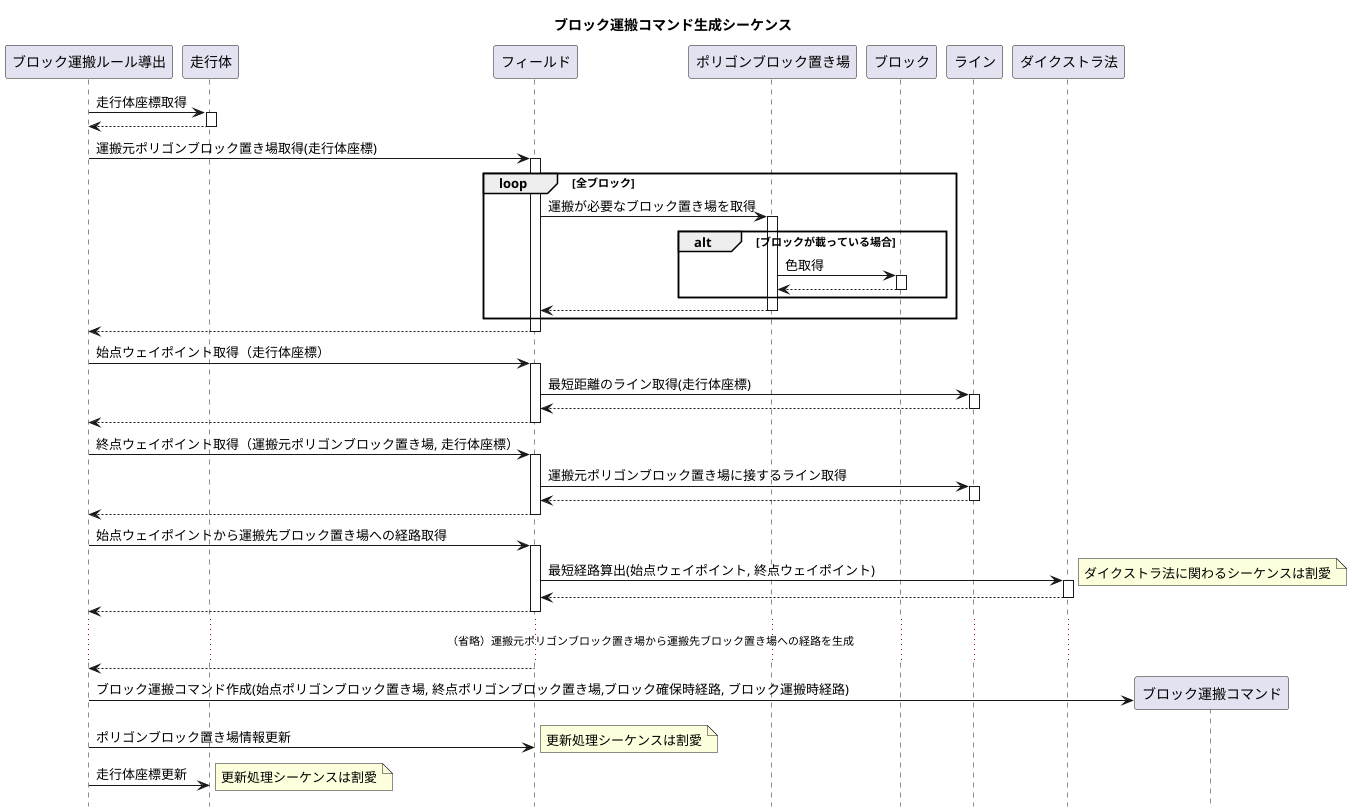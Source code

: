 @startuml
title ブロック運搬コマンド生成シーケンス
hide footbox


ブロック運搬ルール導出 -> 走行体 : 走行体座標取得
	activate 走行体
	ブロック運搬ルール導出 <-- 走行体
	deactivate 走行体

ブロック運搬ルール導出 -> フィールド : 運搬元ポリゴンブロック置き場取得(走行体座標)　
	activate フィールド
	loop 全ブロック
	フィールド -> ポリゴンブロック置き場 : 運搬が必要なブロック置き場を取得
		activate ポリゴンブロック置き場
		alt ブロックが載っている場合
		ポリゴンブロック置き場 -> ブロック : 色取得
			activate ブロック
			ポリゴンブロック置き場 <-- ブロック
			deactivate ブロック
		end
		フィールド <-- ポリゴンブロック置き場 
		deactivate ポリゴンブロック置き場
	end
ブロック運搬ルール導出  <-- フィールド 
deactivate フィールド

ブロック運搬ルール導出 -> フィールド : 始点ウェイポイント取得（走行体座標）
	activate フィールド
	フィールド -> ライン : 最短距離のライン取得(走行体座標)
		activate ライン
		フィールド <-- ライン : 
		deactivate ライン
	ブロック運搬ルール導出 <-- フィールド
	deactivate フィールド

ブロック運搬ルール導出 -> フィールド : 終点ウェイポイント取得（運搬元ポリゴンブロック置き場, 走行体座標）
	activate フィールド
	フィールド -> ライン : 運搬元ポリゴンブロック置き場に接するライン取得
		activate ライン
		フィールド <-- ライン : 
		deactivate ライン
	ブロック運搬ルール導出 <-- フィールド
	deactivate フィールド


ブロック運搬ルール導出 -> フィールド : 始点ウェイポイントから運搬先ブロック置き場への経路取得
	activate フィールド
	フィールド -> ダイクストラ法 : 最短経路算出(始点ウェイポイント, 終点ウェイポイント)
		activate ダイクストラ法	
		note right : ダイクストラ法に関わるシーケンスは割愛
		フィールド <-- ダイクストラ法
		deactivate ダイクストラ法
	ブロック運搬ルール導出 <-- フィールド 
	deactivate フィールド


...（省略）運搬元ポリゴンブロック置き場から運搬先ブロック置き場への経路を生成...

ブロック運搬ルール導出 <-- フィールド

create ブロック運搬コマンド
ブロック運搬ルール導出 -> ブロック運搬コマンド : ブロック運搬コマンド作成(始点ポリゴンブロック置き場, 終点ポリゴンブロック置き場,ブロック確保時経路, ブロック運搬時経路)

ブロック運搬ルール導出 -> フィールド : ポリゴンブロック置き場情報更新
note right : 更新処理シーケンスは割愛
ブロック運搬ルール導出 -> 走行体 : 走行体座標更新
note right : 更新処理シーケンスは割愛

@enduml